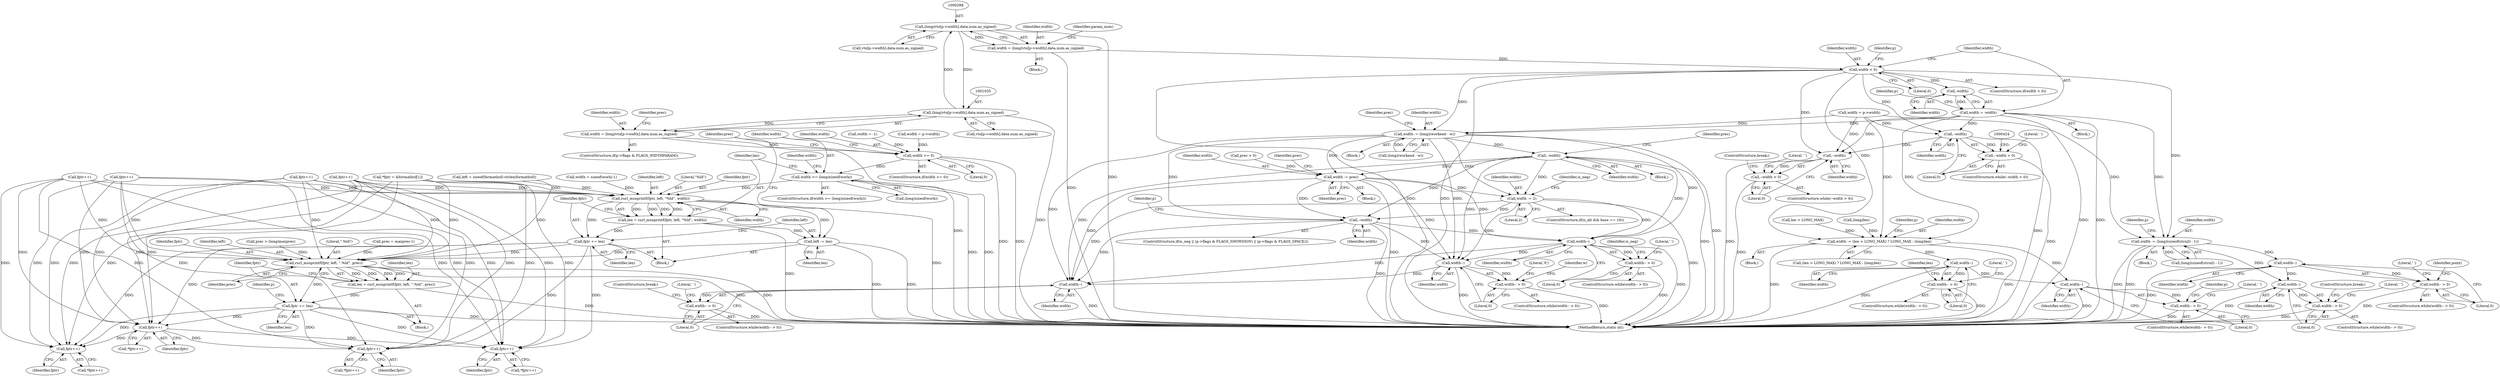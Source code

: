 digraph "0_curl_curl-7_51_0-162-g3ab3c16@array" {
"1000287" [label="(Call,(long)vto[p->width].data.num.as_signed)"];
"1001034" [label="(Call,(long)vto[p->width].data.num.as_signed)"];
"1000287" [label="(Call,(long)vto[p->width].data.num.as_signed)"];
"1000285" [label="(Call,width = (long)vto[p->width].data.num.as_signed)"];
"1000303" [label="(Call,width < 0)"];
"1000309" [label="(Call,-width)"];
"1000307" [label="(Call,width = -width)"];
"1000417" [label="(Call,--width)"];
"1000416" [label="(Call,--width > 0)"];
"1000434" [label="(Call,--width)"];
"1000433" [label="(Call,--width > 0)"];
"1000568" [label="(Call,width -= (long)(workend - w))"];
"1000598" [label="(Call,--width)"];
"1000605" [label="(Call,width -= prec)"];
"1000624" [label="(Call,width -= 2)"];
"1000641" [label="(Call,--width)"];
"1000659" [label="(Call,width--)"];
"1000658" [label="(Call,width-- > 0)"];
"1000721" [label="(Call,width--)"];
"1000720" [label="(Call,width-- > 0)"];
"1000743" [label="(Call,width--)"];
"1000742" [label="(Call,width-- > 0)"];
"1000824" [label="(Call,width -= (len > LONG_MAX) ? LONG_MAX : (long)len)"];
"1000851" [label="(Call,width--)"];
"1000850" [label="(Call,width-- > 0)"];
"1000876" [label="(Call,width--)"];
"1000875" [label="(Call,width-- > 0)"];
"1000939" [label="(Call,width -= (long)(sizeof(strnil) - 1))"];
"1000955" [label="(Call,width--)"];
"1000954" [label="(Call,width-- > 0)"];
"1000982" [label="(Call,width--)"];
"1000981" [label="(Call,width-- > 0)"];
"1001032" [label="(Call,width = (long)vto[p->width].data.num.as_signed)"];
"1001133" [label="(Call,width >= 0)"];
"1001138" [label="(Call,width >= (long)sizeof(work))"];
"1001152" [label="(Call,curl_msnprintf(fptr, left, \"%ld\", width))"];
"1001150" [label="(Call,len = curl_msnprintf(fptr, left, \"%ld\", width))"];
"1001157" [label="(Call,fptr += len)"];
"1001206" [label="(Call,curl_msnprintf(fptr, left, \".%ld\", prec))"];
"1001204" [label="(Call,len = curl_msnprintf(fptr, left, \".%ld\", prec))"];
"1001211" [label="(Call,fptr += len)"];
"1001222" [label="(Call,fptr++)"];
"1001233" [label="(Call,fptr++)"];
"1001254" [label="(Call,fptr++)"];
"1001269" [label="(Call,fptr++)"];
"1001160" [label="(Call,left -= len)"];
"1001222" [label="(Call,fptr++)"];
"1001234" [label="(Identifier,fptr)"];
"1000576" [label="(Identifier,prec)"];
"1000629" [label="(Identifier,is_neg)"];
"1000438" [label="(Literal,' ')"];
"1000660" [label="(Identifier,width)"];
"1000748" [label="(ControlStructure,break;)"];
"1000827" [label="(Call,len > LONG_MAX)"];
"1001165" [label="(Identifier,prec)"];
"1001103" [label="(Call,fptr++)"];
"1000310" [label="(Identifier,width)"];
"1000722" [label="(Identifier,width)"];
"1000745" [label="(Literal,0)"];
"1000744" [label="(Identifier,width)"];
"1001155" [label="(Literal,\"%ld\")"];
"1000416" [label="(Call,--width > 0)"];
"1000959" [label="(Literal,' ')"];
"1001208" [label="(Identifier,left)"];
"1000663" [label="(Literal,' ')"];
"1001153" [label="(Identifier,fptr)"];
"1000642" [label="(Identifier,width)"];
"1001269" [label="(Call,fptr++)"];
"1000604" [label="(Block,)"];
"1000417" [label="(Call,--width)"];
"1000956" [label="(Identifier,width)"];
"1001144" [label="(Call,width = sizeof(work)-1)"];
"1000875" [label="(Call,width-- > 0)"];
"1000302" [label="(ControlStructure,if(width < 0))"];
"1000962" [label="(Identifier,point)"];
"1000301" [label="(Identifier,param_num)"];
"1001268" [label="(Call,*fptr++)"];
"1000432" [label="(ControlStructure,while(--width > 0))"];
"1000747" [label="(Literal,' ')"];
"1000849" [label="(ControlStructure,while(width-- > 0))"];
"1000624" [label="(Call,width -= 2)"];
"1000876" [label="(Call,width--)"];
"1000880" [label="(Literal,' ')"];
"1000434" [label="(Call,--width)"];
"1000824" [label="(Call,width -= (len > LONG_MAX) ? LONG_MAX : (long)len)"];
"1000308" [label="(Identifier,width)"];
"1000957" [label="(Literal,0)"];
"1000322" [label="(Call,width = p->width)"];
"1000743" [label="(Call,width--)"];
"1001210" [label="(Identifier,prec)"];
"1001221" [label="(Call,*fptr++)"];
"1001140" [label="(Call,(long)sizeof(work))"];
"1001255" [label="(Identifier,fptr)"];
"1000984" [label="(Literal,0)"];
"1000982" [label="(Call,width--)"];
"1001010" [label="(Call,width = -1)"];
"1000570" [label="(Call,(long)(workend - w))"];
"1001211" [label="(Call,fptr += len)"];
"1001212" [label="(Identifier,fptr)"];
"1000330" [label="(Identifier,p)"];
"1000878" [label="(Literal,0)"];
"1000950" [label="(Identifier,p)"];
"1001152" [label="(Call,curl_msnprintf(fptr, left, \"%ld\", width))"];
"1000592" [label="(Block,)"];
"1001135" [label="(Literal,0)"];
"1000568" [label="(Call,width -= (long)(workend - w))"];
"1000850" [label="(Call,width-- > 0)"];
"1000983" [label="(Identifier,width)"];
"1000286" [label="(Identifier,width)"];
"1000939" [label="(Call,width -= (long)(sizeof(strnil) - 1))"];
"1000884" [label="(Identifier,p)"];
"1000625" [label="(Identifier,width)"];
"1000433" [label="(Call,--width > 0)"];
"1000439" [label="(ControlStructure,break;)"];
"1001206" [label="(Call,curl_msnprintf(fptr, left, \".%ld\", prec))"];
"1001209" [label="(Literal,\".%ld\")"];
"1000418" [label="(Identifier,width)"];
"1000415" [label="(ControlStructure,while(--width > 0))"];
"1000419" [label="(Literal,0)"];
"1000659" [label="(Call,width--)"];
"1000826" [label="(Call,(len > LONG_MAX) ? LONG_MAX : (long)len)"];
"1001125" [label="(Call,fptr++)"];
"1000954" [label="(Call,width-- > 0)"];
"1001217" [label="(Identifier,p)"];
"1001204" [label="(Call,len = curl_msnprintf(fptr, left, \".%ld\", prec))"];
"1000721" [label="(Call,width--)"];
"1000741" [label="(ControlStructure,while(width-- > 0))"];
"1000306" [label="(Block,)"];
"1000284" [label="(Block,)"];
"1000831" [label="(Call,(long)len)"];
"1001158" [label="(Identifier,fptr)"];
"1001033" [label="(Identifier,width)"];
"1000742" [label="(Call,width-- > 0)"];
"1001159" [label="(Identifier,len)"];
"1001160" [label="(Call,left -= len)"];
"1001162" [label="(Identifier,len)"];
"1000287" [label="(Call,(long)vto[p->width].data.num.as_signed)"];
"1000303" [label="(Call,width < 0)"];
"1001137" [label="(ControlStructure,if(width >= (long)sizeof(work)))"];
"1001036" [label="(Call,vto[p->width].data.num.as_signed)"];
"1001002" [label="(Call,left = sizeof(formatbuf)-strlen(formatbuf))"];
"1000305" [label="(Literal,0)"];
"1001138" [label="(Call,width >= (long)sizeof(work))"];
"1001223" [label="(Identifier,fptr)"];
"1001194" [label="(Call,prec > (long)maxprec)"];
"1001132" [label="(ControlStructure,if(width >= 0))"];
"1001092" [label="(Call,fptr++)"];
"1000995" [label="(Call,*fptr = &formatbuf[1])"];
"1000285" [label="(Call,width = (long)vto[p->width].data.num.as_signed)"];
"1000719" [label="(ControlStructure,while(width-- > 0))"];
"1001151" [label="(Identifier,len)"];
"1000626" [label="(Literal,2)"];
"1000641" [label="(Call,--width)"];
"1000627" [label="(ControlStructure,if(is_neg || (p->flags & FLAGS_SHOWSIGN) || (p->flags & FLAGS_SPACE)))"];
"1000860" [label="(Identifier,len)"];
"1000750" [label="(Block,)"];
"1000309" [label="(Call,-width)"];
"1000435" [label="(Identifier,width)"];
"1000877" [label="(Identifier,width)"];
"1001114" [label="(Call,fptr++)"];
"1000569" [label="(Identifier,width)"];
"1001232" [label="(Call,*fptr++)"];
"1001199" [label="(Call,prec = maxprec-1)"];
"1000606" [label="(Identifier,width)"];
"1001233" [label="(Call,fptr++)"];
"1000986" [label="(Literal,' ')"];
"1001154" [label="(Identifier,left)"];
"1000837" [label="(Identifier,p)"];
"1000987" [label="(ControlStructure,break;)"];
"1001167" [label="(Block,)"];
"1000658" [label="(Call,width-- > 0)"];
"1001026" [label="(ControlStructure,if(p->flags & FLAGS_WIDTHPARAM))"];
"1001253" [label="(Call,*fptr++)"];
"1000607" [label="(Identifier,prec)"];
"1001139" [label="(Identifier,width)"];
"1000661" [label="(Literal,0)"];
"1000304" [label="(Identifier,width)"];
"1001270" [label="(Identifier,fptr)"];
"1000665" [label="(Identifier,is_neg)"];
"1000853" [label="(Literal,0)"];
"1001254" [label="(Call,fptr++)"];
"1000725" [label="(Literal,'0')"];
"1000602" [label="(Identifier,prec)"];
"1000940" [label="(Identifier,width)"];
"1000874" [label="(ControlStructure,while(width-- > 0))"];
"1001150" [label="(Call,len = curl_msnprintf(fptr, left, \"%ld\", width))"];
"1000605" [label="(Call,width -= prec)"];
"1001156" [label="(Identifier,width)"];
"1000289" [label="(Call,vto[p->width].data.num.as_signed)"];
"1000598" [label="(Call,--width)"];
"1000599" [label="(Identifier,width)"];
"1001145" [label="(Identifier,width)"];
"1001205" [label="(Identifier,len)"];
"1000436" [label="(Literal,0)"];
"1000313" [label="(Identifier,p)"];
"1000390" [label="(Block,)"];
"1000941" [label="(Call,(long)(sizeof(strnil) - 1))"];
"1000648" [label="(Identifier,p)"];
"1000825" [label="(Identifier,width)"];
"1000723" [label="(Literal,0)"];
"1000980" [label="(ControlStructure,while(width-- > 0))"];
"1000851" [label="(Call,width--)"];
"1001207" [label="(Identifier,fptr)"];
"1001386" [label="(MethodReturn,static int)"];
"1000852" [label="(Identifier,width)"];
"1000933" [label="(Block,)"];
"1000981" [label="(Call,width-- > 0)"];
"1001213" [label="(Identifier,len)"];
"1001048" [label="(Identifier,prec)"];
"1000618" [label="(ControlStructure,if(is_alt && base == 16))"];
"1000601" [label="(Call,prec > 0)"];
"1000955" [label="(Call,width--)"];
"1000611" [label="(Identifier,prec)"];
"1001161" [label="(Identifier,left)"];
"1000855" [label="(Literal,' ')"];
"1001157" [label="(Call,fptr += len)"];
"1001020" [label="(Call,width = p->width)"];
"1001136" [label="(Block,)"];
"1000421" [label="(Literal,' ')"];
"1000720" [label="(Call,width-- > 0)"];
"1000307" [label="(Call,width = -width)"];
"1001034" [label="(Call,(long)vto[p->width].data.num.as_signed)"];
"1001032" [label="(Call,width = (long)vto[p->width].data.num.as_signed)"];
"1001133" [label="(Call,width >= 0)"];
"1000657" [label="(ControlStructure,while(width-- > 0))"];
"1001134" [label="(Identifier,width)"];
"1000953" [label="(ControlStructure,while(width-- > 0))"];
"1000729" [label="(Identifier,w)"];
"1000287" -> "1000285"  [label="AST: "];
"1000287" -> "1000289"  [label="CFG: "];
"1000288" -> "1000287"  [label="AST: "];
"1000289" -> "1000287"  [label="AST: "];
"1000285" -> "1000287"  [label="CFG: "];
"1000287" -> "1001386"  [label="DDG: "];
"1000287" -> "1000285"  [label="DDG: "];
"1001034" -> "1000287"  [label="DDG: "];
"1000287" -> "1001034"  [label="DDG: "];
"1001034" -> "1001032"  [label="AST: "];
"1001034" -> "1001036"  [label="CFG: "];
"1001035" -> "1001034"  [label="AST: "];
"1001036" -> "1001034"  [label="AST: "];
"1001032" -> "1001034"  [label="CFG: "];
"1001034" -> "1001386"  [label="DDG: "];
"1001034" -> "1001032"  [label="DDG: "];
"1000285" -> "1000284"  [label="AST: "];
"1000286" -> "1000285"  [label="AST: "];
"1000301" -> "1000285"  [label="CFG: "];
"1000285" -> "1001386"  [label="DDG: "];
"1000285" -> "1000303"  [label="DDG: "];
"1000303" -> "1000302"  [label="AST: "];
"1000303" -> "1000305"  [label="CFG: "];
"1000304" -> "1000303"  [label="AST: "];
"1000305" -> "1000303"  [label="AST: "];
"1000308" -> "1000303"  [label="CFG: "];
"1000330" -> "1000303"  [label="CFG: "];
"1000303" -> "1001386"  [label="DDG: "];
"1000303" -> "1001386"  [label="DDG: "];
"1000303" -> "1000309"  [label="DDG: "];
"1000303" -> "1000417"  [label="DDG: "];
"1000303" -> "1000434"  [label="DDG: "];
"1000303" -> "1000568"  [label="DDG: "];
"1000303" -> "1000824"  [label="DDG: "];
"1000303" -> "1000939"  [label="DDG: "];
"1000309" -> "1000307"  [label="AST: "];
"1000309" -> "1000310"  [label="CFG: "];
"1000310" -> "1000309"  [label="AST: "];
"1000307" -> "1000309"  [label="CFG: "];
"1000309" -> "1000307"  [label="DDG: "];
"1000307" -> "1000306"  [label="AST: "];
"1000308" -> "1000307"  [label="AST: "];
"1000313" -> "1000307"  [label="CFG: "];
"1000307" -> "1001386"  [label="DDG: "];
"1000307" -> "1001386"  [label="DDG: "];
"1000307" -> "1000417"  [label="DDG: "];
"1000307" -> "1000434"  [label="DDG: "];
"1000307" -> "1000568"  [label="DDG: "];
"1000307" -> "1000824"  [label="DDG: "];
"1000307" -> "1000939"  [label="DDG: "];
"1000417" -> "1000416"  [label="AST: "];
"1000417" -> "1000418"  [label="CFG: "];
"1000418" -> "1000417"  [label="AST: "];
"1000419" -> "1000417"  [label="CFG: "];
"1000417" -> "1001386"  [label="DDG: "];
"1000417" -> "1000416"  [label="DDG: "];
"1000322" -> "1000417"  [label="DDG: "];
"1000417" -> "1000434"  [label="DDG: "];
"1000416" -> "1000415"  [label="AST: "];
"1000416" -> "1000419"  [label="CFG: "];
"1000419" -> "1000416"  [label="AST: "];
"1000421" -> "1000416"  [label="CFG: "];
"1000424" -> "1000416"  [label="CFG: "];
"1000416" -> "1001386"  [label="DDG: "];
"1000434" -> "1000433"  [label="AST: "];
"1000434" -> "1000435"  [label="CFG: "];
"1000435" -> "1000434"  [label="AST: "];
"1000436" -> "1000434"  [label="CFG: "];
"1000434" -> "1001386"  [label="DDG: "];
"1000434" -> "1000433"  [label="DDG: "];
"1000322" -> "1000434"  [label="DDG: "];
"1000433" -> "1000432"  [label="AST: "];
"1000433" -> "1000436"  [label="CFG: "];
"1000436" -> "1000433"  [label="AST: "];
"1000438" -> "1000433"  [label="CFG: "];
"1000439" -> "1000433"  [label="CFG: "];
"1000433" -> "1001386"  [label="DDG: "];
"1000568" -> "1000390"  [label="AST: "];
"1000568" -> "1000570"  [label="CFG: "];
"1000569" -> "1000568"  [label="AST: "];
"1000570" -> "1000568"  [label="AST: "];
"1000576" -> "1000568"  [label="CFG: "];
"1000568" -> "1001386"  [label="DDG: "];
"1000570" -> "1000568"  [label="DDG: "];
"1000322" -> "1000568"  [label="DDG: "];
"1000568" -> "1000598"  [label="DDG: "];
"1000568" -> "1000605"  [label="DDG: "];
"1000568" -> "1000624"  [label="DDG: "];
"1000568" -> "1000641"  [label="DDG: "];
"1000568" -> "1000659"  [label="DDG: "];
"1000568" -> "1000721"  [label="DDG: "];
"1000568" -> "1000743"  [label="DDG: "];
"1000598" -> "1000592"  [label="AST: "];
"1000598" -> "1000599"  [label="CFG: "];
"1000599" -> "1000598"  [label="AST: "];
"1000602" -> "1000598"  [label="CFG: "];
"1000598" -> "1001386"  [label="DDG: "];
"1000598" -> "1000605"  [label="DDG: "];
"1000598" -> "1000624"  [label="DDG: "];
"1000598" -> "1000641"  [label="DDG: "];
"1000598" -> "1000659"  [label="DDG: "];
"1000598" -> "1000721"  [label="DDG: "];
"1000598" -> "1000743"  [label="DDG: "];
"1000605" -> "1000604"  [label="AST: "];
"1000605" -> "1000607"  [label="CFG: "];
"1000606" -> "1000605"  [label="AST: "];
"1000607" -> "1000605"  [label="AST: "];
"1000611" -> "1000605"  [label="CFG: "];
"1000605" -> "1001386"  [label="DDG: "];
"1000601" -> "1000605"  [label="DDG: "];
"1000605" -> "1000624"  [label="DDG: "];
"1000605" -> "1000641"  [label="DDG: "];
"1000605" -> "1000659"  [label="DDG: "];
"1000605" -> "1000721"  [label="DDG: "];
"1000605" -> "1000743"  [label="DDG: "];
"1000624" -> "1000618"  [label="AST: "];
"1000624" -> "1000626"  [label="CFG: "];
"1000625" -> "1000624"  [label="AST: "];
"1000626" -> "1000624"  [label="AST: "];
"1000629" -> "1000624"  [label="CFG: "];
"1000624" -> "1001386"  [label="DDG: "];
"1000624" -> "1000641"  [label="DDG: "];
"1000624" -> "1000659"  [label="DDG: "];
"1000624" -> "1000721"  [label="DDG: "];
"1000624" -> "1000743"  [label="DDG: "];
"1000641" -> "1000627"  [label="AST: "];
"1000641" -> "1000642"  [label="CFG: "];
"1000642" -> "1000641"  [label="AST: "];
"1000648" -> "1000641"  [label="CFG: "];
"1000641" -> "1001386"  [label="DDG: "];
"1000641" -> "1000659"  [label="DDG: "];
"1000641" -> "1000721"  [label="DDG: "];
"1000641" -> "1000743"  [label="DDG: "];
"1000659" -> "1000658"  [label="AST: "];
"1000659" -> "1000660"  [label="CFG: "];
"1000660" -> "1000659"  [label="AST: "];
"1000661" -> "1000659"  [label="CFG: "];
"1000659" -> "1001386"  [label="DDG: "];
"1000659" -> "1000658"  [label="DDG: "];
"1000659" -> "1000721"  [label="DDG: "];
"1000659" -> "1000743"  [label="DDG: "];
"1000658" -> "1000657"  [label="AST: "];
"1000658" -> "1000661"  [label="CFG: "];
"1000661" -> "1000658"  [label="AST: "];
"1000663" -> "1000658"  [label="CFG: "];
"1000665" -> "1000658"  [label="CFG: "];
"1000658" -> "1001386"  [label="DDG: "];
"1000721" -> "1000720"  [label="AST: "];
"1000721" -> "1000722"  [label="CFG: "];
"1000722" -> "1000721"  [label="AST: "];
"1000723" -> "1000721"  [label="CFG: "];
"1000721" -> "1001386"  [label="DDG: "];
"1000721" -> "1000720"  [label="DDG: "];
"1000721" -> "1000743"  [label="DDG: "];
"1000720" -> "1000719"  [label="AST: "];
"1000720" -> "1000723"  [label="CFG: "];
"1000723" -> "1000720"  [label="AST: "];
"1000725" -> "1000720"  [label="CFG: "];
"1000729" -> "1000720"  [label="CFG: "];
"1000720" -> "1001386"  [label="DDG: "];
"1000743" -> "1000742"  [label="AST: "];
"1000743" -> "1000744"  [label="CFG: "];
"1000744" -> "1000743"  [label="AST: "];
"1000745" -> "1000743"  [label="CFG: "];
"1000743" -> "1001386"  [label="DDG: "];
"1000743" -> "1000742"  [label="DDG: "];
"1000742" -> "1000741"  [label="AST: "];
"1000742" -> "1000745"  [label="CFG: "];
"1000745" -> "1000742"  [label="AST: "];
"1000747" -> "1000742"  [label="CFG: "];
"1000748" -> "1000742"  [label="CFG: "];
"1000742" -> "1001386"  [label="DDG: "];
"1000824" -> "1000750"  [label="AST: "];
"1000824" -> "1000826"  [label="CFG: "];
"1000825" -> "1000824"  [label="AST: "];
"1000826" -> "1000824"  [label="AST: "];
"1000837" -> "1000824"  [label="CFG: "];
"1000824" -> "1001386"  [label="DDG: "];
"1000824" -> "1001386"  [label="DDG: "];
"1000827" -> "1000824"  [label="DDG: "];
"1000831" -> "1000824"  [label="DDG: "];
"1000322" -> "1000824"  [label="DDG: "];
"1000824" -> "1000851"  [label="DDG: "];
"1000824" -> "1000876"  [label="DDG: "];
"1000851" -> "1000850"  [label="AST: "];
"1000851" -> "1000852"  [label="CFG: "];
"1000852" -> "1000851"  [label="AST: "];
"1000853" -> "1000851"  [label="CFG: "];
"1000851" -> "1001386"  [label="DDG: "];
"1000851" -> "1000850"  [label="DDG: "];
"1000851" -> "1000876"  [label="DDG: "];
"1000850" -> "1000849"  [label="AST: "];
"1000850" -> "1000853"  [label="CFG: "];
"1000853" -> "1000850"  [label="AST: "];
"1000855" -> "1000850"  [label="CFG: "];
"1000860" -> "1000850"  [label="CFG: "];
"1000850" -> "1001386"  [label="DDG: "];
"1000876" -> "1000875"  [label="AST: "];
"1000876" -> "1000877"  [label="CFG: "];
"1000877" -> "1000876"  [label="AST: "];
"1000878" -> "1000876"  [label="CFG: "];
"1000876" -> "1001386"  [label="DDG: "];
"1000876" -> "1000875"  [label="DDG: "];
"1000875" -> "1000874"  [label="AST: "];
"1000875" -> "1000878"  [label="CFG: "];
"1000878" -> "1000875"  [label="AST: "];
"1000880" -> "1000875"  [label="CFG: "];
"1000884" -> "1000875"  [label="CFG: "];
"1000875" -> "1001386"  [label="DDG: "];
"1000939" -> "1000933"  [label="AST: "];
"1000939" -> "1000941"  [label="CFG: "];
"1000940" -> "1000939"  [label="AST: "];
"1000941" -> "1000939"  [label="AST: "];
"1000950" -> "1000939"  [label="CFG: "];
"1000939" -> "1001386"  [label="DDG: "];
"1000939" -> "1001386"  [label="DDG: "];
"1000941" -> "1000939"  [label="DDG: "];
"1000322" -> "1000939"  [label="DDG: "];
"1000939" -> "1000955"  [label="DDG: "];
"1000939" -> "1000982"  [label="DDG: "];
"1000955" -> "1000954"  [label="AST: "];
"1000955" -> "1000956"  [label="CFG: "];
"1000956" -> "1000955"  [label="AST: "];
"1000957" -> "1000955"  [label="CFG: "];
"1000955" -> "1001386"  [label="DDG: "];
"1000955" -> "1000954"  [label="DDG: "];
"1000955" -> "1000982"  [label="DDG: "];
"1000954" -> "1000953"  [label="AST: "];
"1000954" -> "1000957"  [label="CFG: "];
"1000957" -> "1000954"  [label="AST: "];
"1000959" -> "1000954"  [label="CFG: "];
"1000962" -> "1000954"  [label="CFG: "];
"1000954" -> "1001386"  [label="DDG: "];
"1000982" -> "1000981"  [label="AST: "];
"1000982" -> "1000983"  [label="CFG: "];
"1000983" -> "1000982"  [label="AST: "];
"1000984" -> "1000982"  [label="CFG: "];
"1000982" -> "1001386"  [label="DDG: "];
"1000982" -> "1000981"  [label="DDG: "];
"1000981" -> "1000980"  [label="AST: "];
"1000981" -> "1000984"  [label="CFG: "];
"1000984" -> "1000981"  [label="AST: "];
"1000986" -> "1000981"  [label="CFG: "];
"1000987" -> "1000981"  [label="CFG: "];
"1000981" -> "1001386"  [label="DDG: "];
"1001032" -> "1001026"  [label="AST: "];
"1001033" -> "1001032"  [label="AST: "];
"1001048" -> "1001032"  [label="CFG: "];
"1001032" -> "1001386"  [label="DDG: "];
"1001032" -> "1001133"  [label="DDG: "];
"1001133" -> "1001132"  [label="AST: "];
"1001133" -> "1001135"  [label="CFG: "];
"1001134" -> "1001133"  [label="AST: "];
"1001135" -> "1001133"  [label="AST: "];
"1001139" -> "1001133"  [label="CFG: "];
"1001165" -> "1001133"  [label="CFG: "];
"1001133" -> "1001386"  [label="DDG: "];
"1001133" -> "1001386"  [label="DDG: "];
"1001020" -> "1001133"  [label="DDG: "];
"1001010" -> "1001133"  [label="DDG: "];
"1001133" -> "1001138"  [label="DDG: "];
"1001138" -> "1001137"  [label="AST: "];
"1001138" -> "1001140"  [label="CFG: "];
"1001139" -> "1001138"  [label="AST: "];
"1001140" -> "1001138"  [label="AST: "];
"1001145" -> "1001138"  [label="CFG: "];
"1001151" -> "1001138"  [label="CFG: "];
"1001138" -> "1001386"  [label="DDG: "];
"1001138" -> "1001386"  [label="DDG: "];
"1001138" -> "1001152"  [label="DDG: "];
"1001152" -> "1001150"  [label="AST: "];
"1001152" -> "1001156"  [label="CFG: "];
"1001153" -> "1001152"  [label="AST: "];
"1001154" -> "1001152"  [label="AST: "];
"1001155" -> "1001152"  [label="AST: "];
"1001156" -> "1001152"  [label="AST: "];
"1001150" -> "1001152"  [label="CFG: "];
"1001152" -> "1001386"  [label="DDG: "];
"1001152" -> "1001150"  [label="DDG: "];
"1001152" -> "1001150"  [label="DDG: "];
"1001152" -> "1001150"  [label="DDG: "];
"1001152" -> "1001150"  [label="DDG: "];
"1000995" -> "1001152"  [label="DDG: "];
"1001103" -> "1001152"  [label="DDG: "];
"1001114" -> "1001152"  [label="DDG: "];
"1001125" -> "1001152"  [label="DDG: "];
"1001092" -> "1001152"  [label="DDG: "];
"1001002" -> "1001152"  [label="DDG: "];
"1001144" -> "1001152"  [label="DDG: "];
"1001152" -> "1001157"  [label="DDG: "];
"1001152" -> "1001160"  [label="DDG: "];
"1001150" -> "1001136"  [label="AST: "];
"1001151" -> "1001150"  [label="AST: "];
"1001158" -> "1001150"  [label="CFG: "];
"1001150" -> "1001386"  [label="DDG: "];
"1001150" -> "1001157"  [label="DDG: "];
"1001150" -> "1001160"  [label="DDG: "];
"1001157" -> "1001136"  [label="AST: "];
"1001157" -> "1001159"  [label="CFG: "];
"1001158" -> "1001157"  [label="AST: "];
"1001159" -> "1001157"  [label="AST: "];
"1001161" -> "1001157"  [label="CFG: "];
"1001157" -> "1001206"  [label="DDG: "];
"1001157" -> "1001222"  [label="DDG: "];
"1001157" -> "1001233"  [label="DDG: "];
"1001157" -> "1001254"  [label="DDG: "];
"1001157" -> "1001269"  [label="DDG: "];
"1001206" -> "1001204"  [label="AST: "];
"1001206" -> "1001210"  [label="CFG: "];
"1001207" -> "1001206"  [label="AST: "];
"1001208" -> "1001206"  [label="AST: "];
"1001209" -> "1001206"  [label="AST: "];
"1001210" -> "1001206"  [label="AST: "];
"1001204" -> "1001206"  [label="CFG: "];
"1001206" -> "1001386"  [label="DDG: "];
"1001206" -> "1001386"  [label="DDG: "];
"1001206" -> "1001204"  [label="DDG: "];
"1001206" -> "1001204"  [label="DDG: "];
"1001206" -> "1001204"  [label="DDG: "];
"1001206" -> "1001204"  [label="DDG: "];
"1000995" -> "1001206"  [label="DDG: "];
"1001103" -> "1001206"  [label="DDG: "];
"1001114" -> "1001206"  [label="DDG: "];
"1001125" -> "1001206"  [label="DDG: "];
"1001092" -> "1001206"  [label="DDG: "];
"1001002" -> "1001206"  [label="DDG: "];
"1001160" -> "1001206"  [label="DDG: "];
"1001199" -> "1001206"  [label="DDG: "];
"1001194" -> "1001206"  [label="DDG: "];
"1001206" -> "1001211"  [label="DDG: "];
"1001204" -> "1001167"  [label="AST: "];
"1001205" -> "1001204"  [label="AST: "];
"1001212" -> "1001204"  [label="CFG: "];
"1001204" -> "1001386"  [label="DDG: "];
"1001204" -> "1001211"  [label="DDG: "];
"1001211" -> "1001167"  [label="AST: "];
"1001211" -> "1001213"  [label="CFG: "];
"1001212" -> "1001211"  [label="AST: "];
"1001213" -> "1001211"  [label="AST: "];
"1001217" -> "1001211"  [label="CFG: "];
"1001211" -> "1001386"  [label="DDG: "];
"1001211" -> "1001222"  [label="DDG: "];
"1001211" -> "1001233"  [label="DDG: "];
"1001211" -> "1001254"  [label="DDG: "];
"1001211" -> "1001269"  [label="DDG: "];
"1001222" -> "1001221"  [label="AST: "];
"1001222" -> "1001223"  [label="CFG: "];
"1001223" -> "1001222"  [label="AST: "];
"1001221" -> "1001222"  [label="CFG: "];
"1000995" -> "1001222"  [label="DDG: "];
"1001103" -> "1001222"  [label="DDG: "];
"1001114" -> "1001222"  [label="DDG: "];
"1001125" -> "1001222"  [label="DDG: "];
"1001092" -> "1001222"  [label="DDG: "];
"1001222" -> "1001233"  [label="DDG: "];
"1001222" -> "1001254"  [label="DDG: "];
"1001222" -> "1001269"  [label="DDG: "];
"1001233" -> "1001232"  [label="AST: "];
"1001233" -> "1001234"  [label="CFG: "];
"1001234" -> "1001233"  [label="AST: "];
"1001232" -> "1001233"  [label="CFG: "];
"1000995" -> "1001233"  [label="DDG: "];
"1001103" -> "1001233"  [label="DDG: "];
"1001114" -> "1001233"  [label="DDG: "];
"1001125" -> "1001233"  [label="DDG: "];
"1001092" -> "1001233"  [label="DDG: "];
"1001254" -> "1001253"  [label="AST: "];
"1001254" -> "1001255"  [label="CFG: "];
"1001255" -> "1001254"  [label="AST: "];
"1001253" -> "1001254"  [label="CFG: "];
"1000995" -> "1001254"  [label="DDG: "];
"1001103" -> "1001254"  [label="DDG: "];
"1001114" -> "1001254"  [label="DDG: "];
"1001125" -> "1001254"  [label="DDG: "];
"1001092" -> "1001254"  [label="DDG: "];
"1001269" -> "1001268"  [label="AST: "];
"1001269" -> "1001270"  [label="CFG: "];
"1001270" -> "1001269"  [label="AST: "];
"1001268" -> "1001269"  [label="CFG: "];
"1000995" -> "1001269"  [label="DDG: "];
"1001103" -> "1001269"  [label="DDG: "];
"1001114" -> "1001269"  [label="DDG: "];
"1001125" -> "1001269"  [label="DDG: "];
"1001092" -> "1001269"  [label="DDG: "];
"1001160" -> "1001136"  [label="AST: "];
"1001160" -> "1001162"  [label="CFG: "];
"1001161" -> "1001160"  [label="AST: "];
"1001162" -> "1001160"  [label="AST: "];
"1001165" -> "1001160"  [label="CFG: "];
"1001160" -> "1001386"  [label="DDG: "];
"1001160" -> "1001386"  [label="DDG: "];
}
